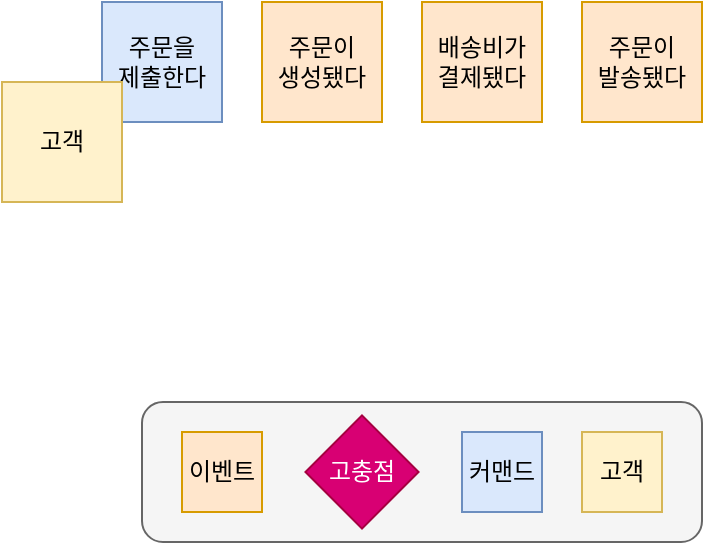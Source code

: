 <mxfile version="26.1.1">
  <diagram name="Page-1" id="hF5RJx1NG5_5v-CQ-4v0">
    <mxGraphModel dx="1114" dy="878" grid="1" gridSize="10" guides="1" tooltips="1" connect="1" arrows="1" fold="1" page="1" pageScale="1" pageWidth="827" pageHeight="1169" math="0" shadow="0">
      <root>
        <mxCell id="0" />
        <mxCell id="1" parent="0" />
        <mxCell id="aat3TplAVx-jwLQ9HYkc-1" value="" style="rounded=1;whiteSpace=wrap;html=1;fillColor=#f5f5f5;fontColor=#333333;strokeColor=#666666;" vertex="1" parent="1">
          <mxGeometry x="170" y="340" width="280" height="70" as="geometry" />
        </mxCell>
        <mxCell id="aat3TplAVx-jwLQ9HYkc-2" value="주문을&lt;div&gt;제출한다&lt;/div&gt;" style="whiteSpace=wrap;html=1;aspect=fixed;fillColor=#dae8fc;strokeColor=#6c8ebf;" vertex="1" parent="1">
          <mxGeometry x="150" y="140" width="60" height="60" as="geometry" />
        </mxCell>
        <mxCell id="aat3TplAVx-jwLQ9HYkc-3" value="배송비가&lt;div&gt;결제됐다&lt;/div&gt;" style="whiteSpace=wrap;html=1;aspect=fixed;fillColor=#ffe6cc;strokeColor=#d79b00;" vertex="1" parent="1">
          <mxGeometry x="310" y="140" width="60" height="60" as="geometry" />
        </mxCell>
        <mxCell id="aat3TplAVx-jwLQ9HYkc-4" value="고객" style="whiteSpace=wrap;html=1;aspect=fixed;fillColor=#fff2cc;strokeColor=#d6b656;" vertex="1" parent="1">
          <mxGeometry x="100" y="180" width="60" height="60" as="geometry" />
        </mxCell>
        <mxCell id="aat3TplAVx-jwLQ9HYkc-5" value="이벤트" style="whiteSpace=wrap;html=1;aspect=fixed;fillColor=#ffe6cc;strokeColor=#d79b00;" vertex="1" parent="1">
          <mxGeometry x="190" y="355" width="40" height="40" as="geometry" />
        </mxCell>
        <mxCell id="aat3TplAVx-jwLQ9HYkc-6" value="주문이&lt;div&gt;생성됐다&lt;/div&gt;" style="whiteSpace=wrap;html=1;aspect=fixed;fillColor=#ffe6cc;strokeColor=#d79b00;" vertex="1" parent="1">
          <mxGeometry x="230" y="140" width="60" height="60" as="geometry" />
        </mxCell>
        <mxCell id="aat3TplAVx-jwLQ9HYkc-10" value="" style="whiteSpace=wrap;html=1;aspect=fixed;fillColor=#d80073;strokeColor=#A50040;rotation=45;fontColor=#ffffff;" vertex="1" parent="1">
          <mxGeometry x="260" y="355" width="40" height="40" as="geometry" />
        </mxCell>
        <mxCell id="aat3TplAVx-jwLQ9HYkc-11" value="고충점" style="text;html=1;align=center;verticalAlign=middle;whiteSpace=wrap;rounded=0;fontColor=#FFFFFF;" vertex="1" parent="1">
          <mxGeometry x="250" y="360" width="60" height="30" as="geometry" />
        </mxCell>
        <mxCell id="aat3TplAVx-jwLQ9HYkc-12" value="주문이&lt;div&gt;발송됐다&lt;/div&gt;" style="whiteSpace=wrap;html=1;aspect=fixed;fillColor=#ffe6cc;strokeColor=#d79b00;" vertex="1" parent="1">
          <mxGeometry x="390" y="140" width="60" height="60" as="geometry" />
        </mxCell>
        <mxCell id="aat3TplAVx-jwLQ9HYkc-13" value="커맨드" style="whiteSpace=wrap;html=1;aspect=fixed;fillColor=#dae8fc;strokeColor=#6c8ebf;" vertex="1" parent="1">
          <mxGeometry x="330" y="355" width="40" height="40" as="geometry" />
        </mxCell>
        <mxCell id="aat3TplAVx-jwLQ9HYkc-14" value="고객" style="whiteSpace=wrap;html=1;aspect=fixed;fillColor=#fff2cc;strokeColor=#d6b656;" vertex="1" parent="1">
          <mxGeometry x="390" y="355" width="40" height="40" as="geometry" />
        </mxCell>
      </root>
    </mxGraphModel>
  </diagram>
</mxfile>
